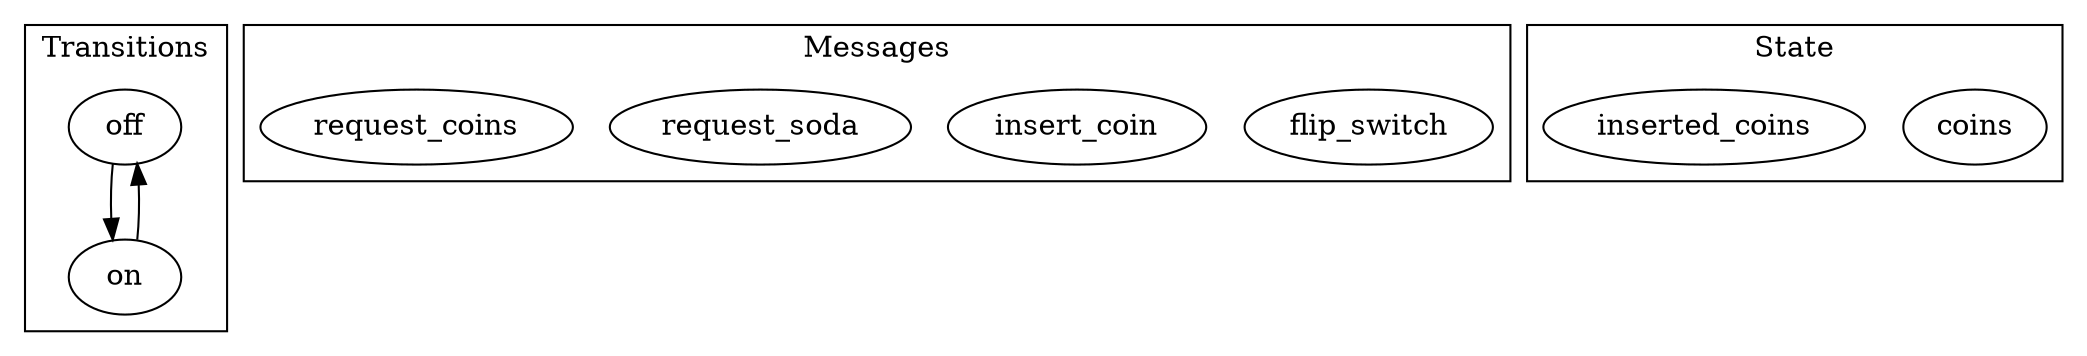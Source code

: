 digraph {
  subgraph cluster_0 {
    label = "Transitions"
    off -> on // turn the vending machine on
    on -> off // turn the vending machine off
  }

  subgraph cluster_1 {
    label = "Messages"
    flip_switch
    insert_coin
    request_soda // either gets a soda, or tells you how much a soda is
    request_coins
  }

  subgraph cluster_2 {
    label = "State"
    coins // we only need some nickels in the machine to start
    inserted_coins // coins inserted by customer
    // Note: we only have to make change if someone uses quarters and dimes
    //       may end up with $1.55 in the machine, need to dispense a nickel
    // Note: the vending machine should display a light if it can't make change
  }
}

// A soda costs 1.50
// 25, 10, 5
